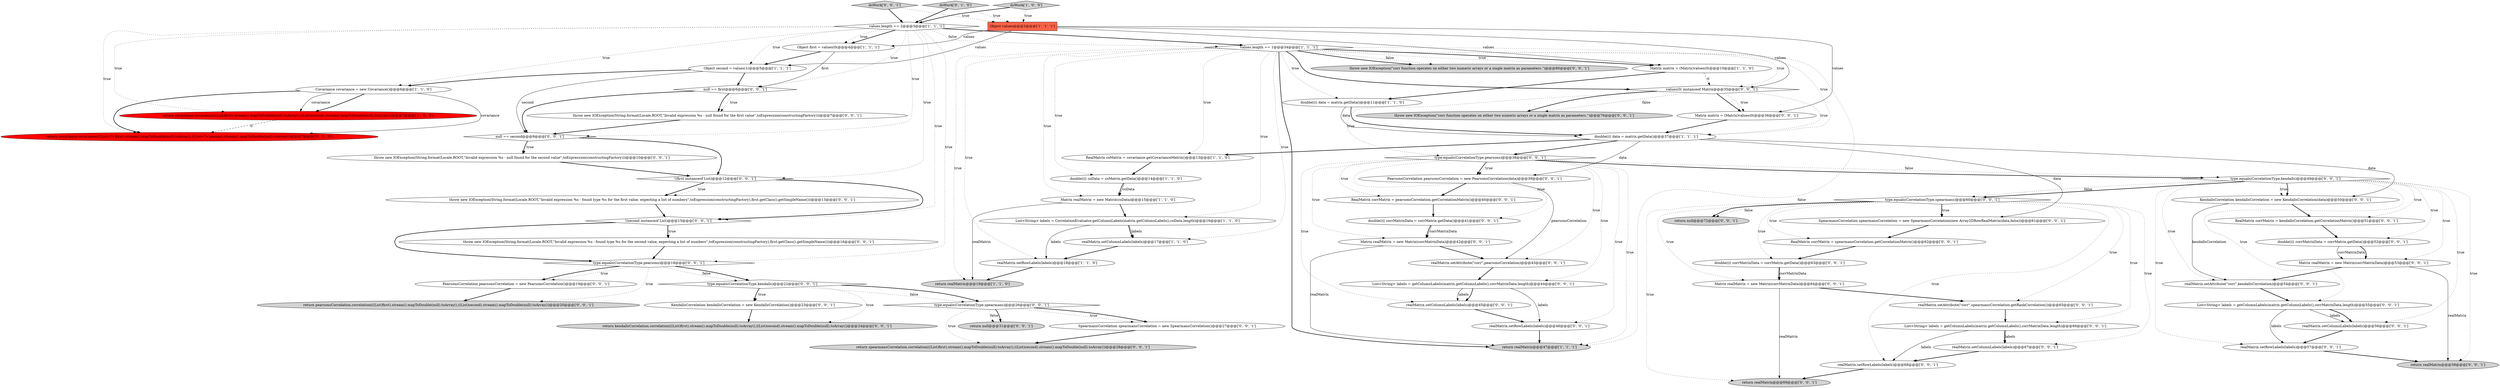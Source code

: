 digraph {
73 [style = filled, label = "values(0( instanceof Matrix@@@35@@@['0', '0', '1']", fillcolor = white, shape = diamond image = "AAA0AAABBB3BBB"];
16 [style = filled, label = "return covariance.covariance(((List)first).stream().mapToDouble(null).toArray(),((List)second).stream().mapToDouble(null).toArray())@@@7@@@['1', '0', '0']", fillcolor = red, shape = ellipse image = "AAA1AAABBB1BBB"];
49 [style = filled, label = "type.equals(CorrelationType.spearmans)@@@26@@@['0', '0', '1']", fillcolor = white, shape = diamond image = "AAA0AAABBB3BBB"];
3 [style = filled, label = "values.length == 2@@@3@@@['1', '1', '1']", fillcolor = white, shape = diamond image = "AAA0AAABBB1BBB"];
20 [style = filled, label = "return covariance.covariance(((List<?>)first).stream().mapToDouble(null).toArray(),((List<?>)second).stream().mapToDouble(null).toArray())@@@7@@@['0', '1', '0']", fillcolor = red, shape = ellipse image = "AAA1AAABBB2BBB"];
51 [style = filled, label = "realMatrix.setRowLabels(labels)@@@68@@@['0', '0', '1']", fillcolor = white, shape = ellipse image = "AAA0AAABBB3BBB"];
7 [style = filled, label = "Object values@@@2@@@['1', '1', '1']", fillcolor = tomato, shape = box image = "AAA0AAABBB1BBB"];
57 [style = filled, label = "return null@@@31@@@['0', '0', '1']", fillcolor = lightgray, shape = ellipse image = "AAA0AAABBB3BBB"];
69 [style = filled, label = "double(((( corrMatrixData = corrMatrix.getData()@@@52@@@['0', '0', '1']", fillcolor = white, shape = ellipse image = "AAA0AAABBB3BBB"];
24 [style = filled, label = "realMatrix.setColumnLabels(labels)@@@56@@@['0', '0', '1']", fillcolor = white, shape = ellipse image = "AAA0AAABBB3BBB"];
5 [style = filled, label = "values.length == 1@@@34@@@['1', '1', '1']", fillcolor = white, shape = diamond image = "AAA0AAABBB1BBB"];
0 [style = filled, label = "Matrix matrix = (Matrix)values(0(@@@10@@@['1', '1', '0']", fillcolor = white, shape = ellipse image = "AAA0AAABBB1BBB"];
1 [style = filled, label = "double(((( data = matrix.getData()@@@37@@@['1', '1', '1']", fillcolor = white, shape = ellipse image = "AAA0AAABBB1BBB"];
12 [style = filled, label = "double(((( coData = coMatrix.getData()@@@14@@@['1', '1', '0']", fillcolor = white, shape = ellipse image = "AAA0AAABBB1BBB"];
9 [style = filled, label = "Covariance covariance = new Covariance()@@@6@@@['1', '1', '0']", fillcolor = white, shape = ellipse image = "AAA0AAABBB1BBB"];
31 [style = filled, label = "realMatrix.setAttribute(\"corr\",spearmansCorrelation.getRankCorrelation())@@@65@@@['0', '0', '1']", fillcolor = white, shape = ellipse image = "AAA0AAABBB3BBB"];
61 [style = filled, label = "Matrix realMatrix = new Matrix(corrMatrixData)@@@42@@@['0', '0', '1']", fillcolor = white, shape = ellipse image = "AAA0AAABBB3BBB"];
10 [style = filled, label = "List<String> labels = CorrelationEvaluator.getColumnLabels(matrix.getColumnLabels(),coData.length)@@@16@@@['1', '1', '0']", fillcolor = white, shape = ellipse image = "AAA0AAABBB1BBB"];
2 [style = filled, label = "RealMatrix coMatrix = covariance.getCovarianceMatrix()@@@13@@@['1', '1', '0']", fillcolor = white, shape = ellipse image = "AAA0AAABBB1BBB"];
42 [style = filled, label = "throw new IOException(\"corr function operates on either two numeric arrays or a single matrix as parameters.\")@@@76@@@['0', '0', '1']", fillcolor = lightgray, shape = ellipse image = "AAA0AAABBB3BBB"];
22 [style = filled, label = "realMatrix.setAttribute(\"corr\",pearsonsCorrelation)@@@43@@@['0', '0', '1']", fillcolor = white, shape = ellipse image = "AAA0AAABBB3BBB"];
38 [style = filled, label = "KendallsCorrelation kendallsCorrelation = new KendallsCorrelation(data)@@@50@@@['0', '0', '1']", fillcolor = white, shape = ellipse image = "AAA0AAABBB3BBB"];
58 [style = filled, label = "throw new IOException(\"corr function operates on either two numeric arrays or a single matrix as parameters.\")@@@80@@@['0', '0', '1']", fillcolor = lightgray, shape = ellipse image = "AAA0AAABBB3BBB"];
11 [style = filled, label = "Object second = values(1(@@@5@@@['1', '1', '1']", fillcolor = white, shape = ellipse image = "AAA0AAABBB1BBB"];
21 [style = filled, label = "KendallsCorrelation kendallsCorrelation = new KendallsCorrelation()@@@23@@@['0', '0', '1']", fillcolor = white, shape = ellipse image = "AAA0AAABBB3BBB"];
26 [style = filled, label = "realMatrix.setAttribute(\"corr\",kendallsCorrelation)@@@54@@@['0', '0', '1']", fillcolor = white, shape = ellipse image = "AAA0AAABBB3BBB"];
54 [style = filled, label = "return realMatrix@@@58@@@['0', '0', '1']", fillcolor = lightgray, shape = ellipse image = "AAA0AAABBB3BBB"];
59 [style = filled, label = "realMatrix.setColumnLabels(labels)@@@67@@@['0', '0', '1']", fillcolor = white, shape = ellipse image = "AAA0AAABBB3BBB"];
15 [style = filled, label = "return realMatrix@@@19@@@['1', '1', '0']", fillcolor = lightgray, shape = ellipse image = "AAA0AAABBB1BBB"];
48 [style = filled, label = "type.equals(CorrelationType.pearsons)@@@18@@@['0', '0', '1']", fillcolor = white, shape = diamond image = "AAA0AAABBB3BBB"];
13 [style = filled, label = "realMatrix.setColumnLabels(labels)@@@17@@@['1', '1', '0']", fillcolor = white, shape = ellipse image = "AAA0AAABBB1BBB"];
39 [style = filled, label = "SpearmansCorrelation spearmansCorrelation = new SpearmansCorrelation()@@@27@@@['0', '0', '1']", fillcolor = white, shape = ellipse image = "AAA0AAABBB3BBB"];
52 [style = filled, label = "double(((( corrMatrixData = corrMatrix.getData()@@@41@@@['0', '0', '1']", fillcolor = white, shape = ellipse image = "AAA0AAABBB3BBB"];
68 [style = filled, label = "throw new IOException(String.format(Locale.ROOT,\"Invalid expression %s - null found for the second value\",toExpression(constructingFactory)))@@@10@@@['0', '0', '1']", fillcolor = white, shape = ellipse image = "AAA0AAABBB3BBB"];
32 [style = filled, label = "List<String> labels = getColumnLabels(matrix.getColumnLabels(),corrMatrixData.length)@@@66@@@['0', '0', '1']", fillcolor = white, shape = ellipse image = "AAA0AAABBB3BBB"];
62 [style = filled, label = "RealMatrix corrMatrix = kendallsCorrelation.getCorrelationMatrix()@@@51@@@['0', '0', '1']", fillcolor = white, shape = ellipse image = "AAA0AAABBB3BBB"];
33 [style = filled, label = "PearsonsCorrelation pearsonsCorrelation = new PearsonsCorrelation(data)@@@39@@@['0', '0', '1']", fillcolor = white, shape = ellipse image = "AAA0AAABBB3BBB"];
47 [style = filled, label = "PearsonsCorrelation pearsonsCorrelation = new PearsonsCorrelation()@@@19@@@['0', '0', '1']", fillcolor = white, shape = ellipse image = "AAA0AAABBB3BBB"];
19 [style = filled, label = "doWork['0', '1', '0']", fillcolor = lightgray, shape = diamond image = "AAA0AAABBB2BBB"];
37 [style = filled, label = "throw new IOException(String.format(Locale.ROOT,\"Invalid expression %s - found type %s for the second value, expecting a list of numbers\",toExpression(constructingFactory),first.getClass().getSimpleName()))@@@16@@@['0', '0', '1']", fillcolor = white, shape = ellipse image = "AAA0AAABBB3BBB"];
4 [style = filled, label = "Object first = values(0(@@@4@@@['1', '1', '1']", fillcolor = white, shape = ellipse image = "AAA0AAABBB1BBB"];
28 [style = filled, label = "realMatrix.setColumnLabels(labels)@@@45@@@['0', '0', '1']", fillcolor = white, shape = ellipse image = "AAA0AAABBB3BBB"];
8 [style = filled, label = "doWork['1', '0', '0']", fillcolor = lightgray, shape = diamond image = "AAA0AAABBB1BBB"];
29 [style = filled, label = "Matrix matrix = (Matrix)values(0(@@@36@@@['0', '0', '1']", fillcolor = white, shape = ellipse image = "AAA0AAABBB3BBB"];
45 [style = filled, label = "RealMatrix corrMatrix = pearsonsCorrelation.getCorrelationMatrix()@@@40@@@['0', '0', '1']", fillcolor = white, shape = ellipse image = "AAA0AAABBB3BBB"];
70 [style = filled, label = "List<String> labels = getColumnLabels(matrix.getColumnLabels(),corrMatrixData.length)@@@44@@@['0', '0', '1']", fillcolor = white, shape = ellipse image = "AAA0AAABBB3BBB"];
6 [style = filled, label = "Matrix realMatrix = new Matrix(coData)@@@15@@@['1', '1', '0']", fillcolor = white, shape = ellipse image = "AAA0AAABBB1BBB"];
63 [style = filled, label = "Matrix realMatrix = new Matrix(corrMatrixData)@@@53@@@['0', '0', '1']", fillcolor = white, shape = ellipse image = "AAA0AAABBB3BBB"];
65 [style = filled, label = "type.equals(CorrelationType.spearmans)@@@60@@@['0', '0', '1']", fillcolor = white, shape = diamond image = "AAA0AAABBB3BBB"];
43 [style = filled, label = "type.equals(CorrelationType.pearsons)@@@38@@@['0', '0', '1']", fillcolor = white, shape = diamond image = "AAA0AAABBB3BBB"];
53 [style = filled, label = "throw new IOException(String.format(Locale.ROOT,\"Invalid expression %s - found type %s for the first value, expecting a list of numbers\",toExpression(constructingFactory),first.getClass().getSimpleName()))@@@13@@@['0', '0', '1']", fillcolor = white, shape = ellipse image = "AAA0AAABBB3BBB"];
17 [style = filled, label = "realMatrix.setRowLabels(labels)@@@18@@@['1', '1', '0']", fillcolor = white, shape = ellipse image = "AAA0AAABBB1BBB"];
34 [style = filled, label = "realMatrix.setRowLabels(labels)@@@57@@@['0', '0', '1']", fillcolor = white, shape = ellipse image = "AAA0AAABBB3BBB"];
44 [style = filled, label = "return kendallsCorrelation.correlation(((List)first).stream().mapToDouble(null).toArray(),((List)second).stream().mapToDouble(null).toArray())@@@24@@@['0', '0', '1']", fillcolor = lightgray, shape = ellipse image = "AAA0AAABBB3BBB"];
72 [style = filled, label = "doWork['0', '0', '1']", fillcolor = lightgray, shape = diamond image = "AAA0AAABBB3BBB"];
23 [style = filled, label = "return null@@@72@@@['0', '0', '1']", fillcolor = lightgray, shape = ellipse image = "AAA0AAABBB3BBB"];
50 [style = filled, label = "null == second@@@9@@@['0', '0', '1']", fillcolor = white, shape = diamond image = "AAA0AAABBB3BBB"];
67 [style = filled, label = "Matrix realMatrix = new Matrix(corrMatrixData)@@@64@@@['0', '0', '1']", fillcolor = white, shape = ellipse image = "AAA0AAABBB3BBB"];
14 [style = filled, label = "double(((( data = matrix.getData()@@@11@@@['1', '1', '0']", fillcolor = white, shape = ellipse image = "AAA0AAABBB1BBB"];
35 [style = filled, label = "List<String> labels = getColumnLabels(matrix.getColumnLabels(),corrMatrixData.length)@@@55@@@['0', '0', '1']", fillcolor = white, shape = ellipse image = "AAA0AAABBB3BBB"];
36 [style = filled, label = "realMatrix.setRowLabels(labels)@@@46@@@['0', '0', '1']", fillcolor = white, shape = ellipse image = "AAA0AAABBB3BBB"];
46 [style = filled, label = "type.equals(CorrelationType.kendalls)@@@22@@@['0', '0', '1']", fillcolor = white, shape = diamond image = "AAA0AAABBB3BBB"];
64 [style = filled, label = "return pearsonsCorrelation.correlation(((List)first).stream().mapToDouble(null).toArray(),((List)second).stream().mapToDouble(null).toArray())@@@20@@@['0', '0', '1']", fillcolor = lightgray, shape = ellipse image = "AAA0AAABBB3BBB"];
27 [style = filled, label = "double(((( corrMatrixData = corrMatrix.getData()@@@63@@@['0', '0', '1']", fillcolor = white, shape = ellipse image = "AAA0AAABBB3BBB"];
55 [style = filled, label = "!(second instanceof List)@@@15@@@['0', '0', '1']", fillcolor = white, shape = diamond image = "AAA0AAABBB3BBB"];
56 [style = filled, label = "return spearmansCorrelation.correlation(((List)first).stream().mapToDouble(null).toArray(),((List)second).stream().mapToDouble(null).toArray())@@@28@@@['0', '0', '1']", fillcolor = lightgray, shape = ellipse image = "AAA0AAABBB3BBB"];
30 [style = filled, label = "null == first@@@6@@@['0', '0', '1']", fillcolor = white, shape = diamond image = "AAA0AAABBB3BBB"];
71 [style = filled, label = "SpearmansCorrelation spearmansCorrelation = new SpearmansCorrelation(new Array2DRowRealMatrix(data,false))@@@61@@@['0', '0', '1']", fillcolor = white, shape = ellipse image = "AAA0AAABBB3BBB"];
25 [style = filled, label = "type.equals(CorrelationType.kendalls)@@@49@@@['0', '0', '1']", fillcolor = white, shape = diamond image = "AAA0AAABBB3BBB"];
40 [style = filled, label = "throw new IOException(String.format(Locale.ROOT,\"Invalid expression %s - null found for the first value\",toExpression(constructingFactory)))@@@7@@@['0', '0', '1']", fillcolor = white, shape = ellipse image = "AAA0AAABBB3BBB"];
66 [style = filled, label = "!(first instanceof List)@@@12@@@['0', '0', '1']", fillcolor = white, shape = diamond image = "AAA0AAABBB3BBB"];
18 [style = filled, label = "return realMatrix@@@47@@@['1', '1', '1']", fillcolor = lightgray, shape = ellipse image = "AAA0AAABBB1BBB"];
60 [style = filled, label = "RealMatrix corrMatrix = spearmansCorrelation.getCorrelationMatrix()@@@62@@@['0', '0', '1']", fillcolor = white, shape = ellipse image = "AAA0AAABBB3BBB"];
41 [style = filled, label = "return realMatrix@@@69@@@['0', '0', '1']", fillcolor = lightgray, shape = ellipse image = "AAA0AAABBB3BBB"];
5->58 [style = dotted, label="false"];
67->31 [style = bold, label=""];
5->1 [style = dotted, label="true"];
25->35 [style = dotted, label="true"];
33->22 [style = solid, label="pearsonsCorrelation"];
49->39 [style = dotted, label="true"];
73->42 [style = dotted, label="false"];
68->66 [style = bold, label=""];
59->51 [style = bold, label=""];
24->34 [style = bold, label=""];
5->12 [style = dotted, label="true"];
65->51 [style = dotted, label="true"];
11->9 [style = bold, label=""];
3->4 [style = bold, label=""];
65->71 [style = dotted, label="true"];
73->29 [style = bold, label=""];
9->16 [style = bold, label=""];
71->60 [style = bold, label=""];
43->25 [style = dotted, label="false"];
55->48 [style = bold, label=""];
5->13 [style = dotted, label="true"];
65->31 [style = dotted, label="true"];
3->5 [style = bold, label=""];
0->14 [style = bold, label=""];
13->17 [style = bold, label=""];
46->21 [style = bold, label=""];
49->39 [style = bold, label=""];
61->22 [style = bold, label=""];
5->0 [style = bold, label=""];
73->29 [style = dotted, label="true"];
37->48 [style = bold, label=""];
38->62 [style = bold, label=""];
36->18 [style = bold, label=""];
26->35 [style = bold, label=""];
50->68 [style = bold, label=""];
1->38 [style = solid, label="data"];
30->40 [style = bold, label=""];
50->66 [style = bold, label=""];
33->45 [style = bold, label=""];
1->71 [style = solid, label="data"];
27->67 [style = bold, label=""];
29->1 [style = bold, label=""];
3->5 [style = dotted, label="false"];
73->1 [style = dotted, label="true"];
19->3 [style = bold, label=""];
55->37 [style = bold, label=""];
48->46 [style = dotted, label="false"];
47->64 [style = bold, label=""];
32->51 [style = solid, label="labels"];
70->28 [style = bold, label=""];
6->15 [style = solid, label="realMatrix"];
40->50 [style = bold, label=""];
21->44 [style = bold, label=""];
65->60 [style = dotted, label="true"];
28->36 [style = bold, label=""];
9->20 [style = solid, label="covariance"];
7->29 [style = solid, label="values"];
5->73 [style = dotted, label="true"];
10->13 [style = solid, label="labels"];
25->69 [style = dotted, label="true"];
70->36 [style = solid, label="labels"];
0->73 [style = dashed, label="0"];
5->6 [style = dotted, label="true"];
12->6 [style = solid, label="coData"];
7->0 [style = solid, label="values"];
8->7 [style = dotted, label="true"];
3->30 [style = dotted, label="true"];
34->54 [style = bold, label=""];
3->48 [style = dotted, label="true"];
25->54 [style = dotted, label="true"];
3->66 [style = dotted, label="true"];
25->38 [style = dotted, label="true"];
10->17 [style = solid, label="labels"];
32->59 [style = bold, label=""];
27->67 [style = solid, label="corrMatrixData"];
5->73 [style = bold, label=""];
65->41 [style = dotted, label="true"];
48->64 [style = dotted, label="true"];
38->26 [style = solid, label="kendallsCorrelation"];
48->47 [style = dotted, label="true"];
65->67 [style = dotted, label="true"];
43->28 [style = dotted, label="true"];
17->15 [style = bold, label=""];
72->7 [style = dotted, label="true"];
43->33 [style = bold, label=""];
46->21 [style = dotted, label="true"];
70->28 [style = solid, label="labels"];
65->23 [style = bold, label=""];
43->52 [style = dotted, label="true"];
25->65 [style = bold, label=""];
45->52 [style = bold, label=""];
25->26 [style = dotted, label="true"];
11->30 [style = bold, label=""];
52->61 [style = solid, label="corrMatrixData"];
73->43 [style = dotted, label="true"];
25->38 [style = bold, label=""];
43->22 [style = dotted, label="true"];
67->41 [style = solid, label="realMatrix"];
25->65 [style = dotted, label="false"];
65->59 [style = dotted, label="true"];
52->61 [style = bold, label=""];
5->10 [style = dotted, label="true"];
63->26 [style = bold, label=""];
61->18 [style = solid, label="realMatrix"];
7->73 [style = solid, label="values"];
31->32 [style = bold, label=""];
43->70 [style = dotted, label="true"];
8->3 [style = bold, label=""];
25->24 [style = dotted, label="true"];
9->20 [style = bold, label=""];
22->70 [style = bold, label=""];
5->18 [style = bold, label=""];
5->0 [style = dotted, label="true"];
1->33 [style = solid, label="data"];
35->34 [style = solid, label="labels"];
3->9 [style = dotted, label="true"];
19->7 [style = dotted, label="true"];
55->37 [style = dotted, label="true"];
65->71 [style = bold, label=""];
5->15 [style = dotted, label="true"];
72->3 [style = bold, label=""];
35->24 [style = solid, label="labels"];
30->50 [style = bold, label=""];
32->59 [style = solid, label="labels"];
35->24 [style = bold, label=""];
48->46 [style = bold, label=""];
49->56 [style = dotted, label="true"];
65->32 [style = dotted, label="true"];
65->27 [style = dotted, label="true"];
10->13 [style = bold, label=""];
66->55 [style = bold, label=""];
69->63 [style = solid, label="corrMatrixData"];
43->61 [style = dotted, label="true"];
6->10 [style = bold, label=""];
43->33 [style = dotted, label="true"];
66->53 [style = dotted, label="true"];
3->55 [style = dotted, label="true"];
1->2 [style = bold, label=""];
5->58 [style = bold, label=""];
43->36 [style = dotted, label="true"];
62->69 [style = bold, label=""];
60->27 [style = bold, label=""];
5->2 [style = dotted, label="true"];
16->20 [style = dashed, label="0"];
5->17 [style = dotted, label="true"];
7->4 [style = solid, label="values"];
3->11 [style = dotted, label="true"];
50->68 [style = dotted, label="true"];
5->14 [style = dotted, label="true"];
53->55 [style = bold, label=""];
5->18 [style = dotted, label="false"];
3->50 [style = dotted, label="true"];
43->18 [style = dotted, label="true"];
66->53 [style = bold, label=""];
25->34 [style = dotted, label="true"];
1->43 [style = bold, label=""];
46->49 [style = bold, label=""];
7->11 [style = solid, label="values"];
3->4 [style = dotted, label="true"];
46->44 [style = dotted, label="true"];
12->6 [style = bold, label=""];
30->40 [style = dotted, label="true"];
14->1 [style = bold, label=""];
2->12 [style = bold, label=""];
4->30 [style = solid, label="first"];
73->42 [style = bold, label=""];
49->57 [style = dotted, label="false"];
9->16 [style = solid, label="covariance"];
43->45 [style = dotted, label="true"];
48->47 [style = bold, label=""];
11->50 [style = solid, label="second"];
14->1 [style = solid, label="data"];
39->56 [style = bold, label=""];
63->54 [style = solid, label="realMatrix"];
49->57 [style = bold, label=""];
46->49 [style = dotted, label="false"];
65->23 [style = dotted, label="false"];
4->11 [style = bold, label=""];
43->25 [style = bold, label=""];
51->41 [style = bold, label=""];
69->63 [style = bold, label=""];
3->16 [style = dotted, label="true"];
3->20 [style = dotted, label="true"];
25->63 [style = dotted, label="true"];
25->62 [style = dotted, label="true"];
}
